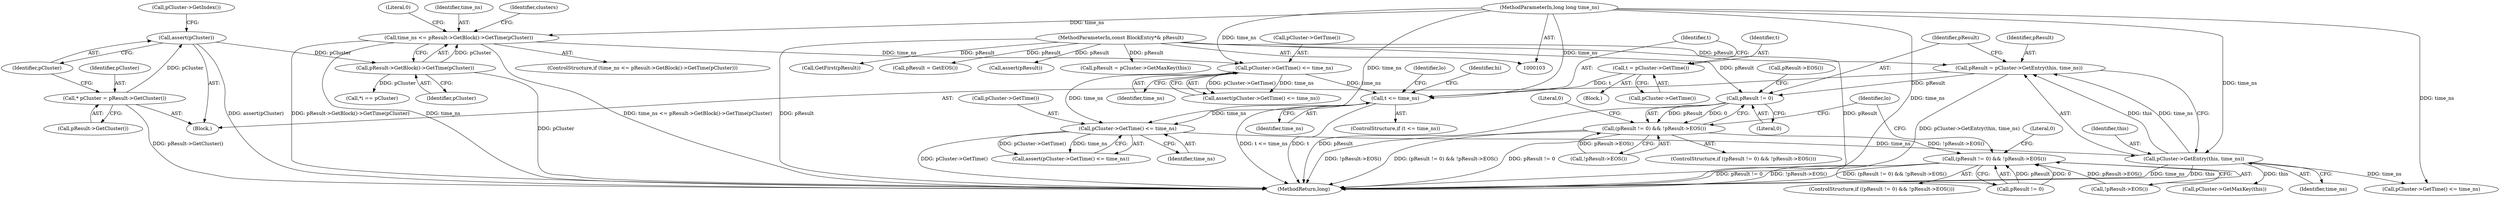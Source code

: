 digraph "0_Android_04839626ed859623901ebd3a5fd483982186b59d_198@pointer" {
"1000264" [label="(Call,pResult != 0)"];
"1000257" [label="(Call,pResult = pCluster->GetEntry(this, time_ns))"];
"1000259" [label="(Call,pCluster->GetEntry(this, time_ns))"];
"1000254" [label="(Call,pCluster->GetTime() <= time_ns)"];
"1000218" [label="(Call,t <= time_ns)"];
"1000214" [label="(Call,t = pCluster->GetTime())"];
"1000169" [label="(Call,pCluster->GetTime() <= time_ns)"];
"1000135" [label="(Call,time_ns <= pResult->GetBlock()->GetTime(pCluster))"];
"1000104" [label="(MethodParameterIn,long long time_ns)"];
"1000137" [label="(Call,pResult->GetBlock()->GetTime(pCluster))"];
"1000128" [label="(Call,assert(pCluster))"];
"1000125" [label="(Call,* pCluster = pResult->GetCluster())"];
"1000105" [label="(MethodParameterIn,const BlockEntry*& pResult)"];
"1000263" [label="(Call,(pResult != 0) && !pResult->EOS())"];
"1000292" [label="(Call,(pResult != 0) && !pResult->EOS())"];
"1000259" [label="(Call,pCluster->GetEntry(this, time_ns))"];
"1000265" [label="(Identifier,pResult)"];
"1000260" [label="(Identifier,this)"];
"1000129" [label="(Identifier,pCluster)"];
"1000299" [label="(Literal,0)"];
"1000140" [label="(Literal,0)"];
"1000268" [label="(Call,pResult->EOS())"];
"1000256" [label="(Identifier,time_ns)"];
"1000254" [label="(Call,pCluster->GetTime() <= time_ns)"];
"1000118" [label="(Call,assert(pResult))"];
"1000214" [label="(Call,t = pCluster->GetTime())"];
"1000273" [label="(Identifier,lo)"];
"1000293" [label="(Call,pResult != 0)"];
"1000263" [label="(Call,(pResult != 0) && !pResult->EOS())"];
"1000127" [label="(Call,pResult->GetCluster())"];
"1000305" [label="(MethodReturn,long)"];
"1000262" [label="(ControlStructure,if ((pResult != 0) && !pResult->EOS()))"];
"1000258" [label="(Identifier,pResult)"];
"1000217" [label="(ControlStructure,if (t <= time_ns))"];
"1000169" [label="(Call,pCluster->GetTime() <= time_ns)"];
"1000220" [label="(Identifier,time_ns)"];
"1000168" [label="(Call,assert(pCluster->GetTime() <= time_ns))"];
"1000128" [label="(Call,assert(pCluster))"];
"1000104" [label="(MethodParameterIn,long long time_ns)"];
"1000287" [label="(Call,pResult = pCluster->GetMaxKey(this))"];
"1000284" [label="(Call,pCluster->GetTime() <= time_ns)"];
"1000270" [label="(Literal,0)"];
"1000170" [label="(Call,pCluster->GetTime())"];
"1000228" [label="(Identifier,hi)"];
"1000135" [label="(Call,time_ns <= pResult->GetBlock()->GetTime(pCluster))"];
"1000134" [label="(ControlStructure,if (time_ns <= pResult->GetBlock()->GetTime(pCluster)))"];
"1000136" [label="(Identifier,time_ns)"];
"1000132" [label="(Call,pCluster->GetIndex())"];
"1000126" [label="(Identifier,pCluster)"];
"1000257" [label="(Call,pResult = pCluster->GetEntry(this, time_ns))"];
"1000189" [label="(Block,)"];
"1000137" [label="(Call,pResult->GetBlock()->GetTime(pCluster))"];
"1000164" [label="(Call,*i == pCluster)"];
"1000267" [label="(Call,!pResult->EOS())"];
"1000216" [label="(Call,pCluster->GetTime())"];
"1000255" [label="(Call,pCluster->GetTime())"];
"1000296" [label="(Call,!pResult->EOS())"];
"1000138" [label="(Identifier,pCluster)"];
"1000125" [label="(Call,* pCluster = pResult->GetCluster())"];
"1000292" [label="(Call,(pResult != 0) && !pResult->EOS())"];
"1000222" [label="(Identifier,lo)"];
"1000105" [label="(MethodParameterIn,const BlockEntry*& pResult)"];
"1000219" [label="(Identifier,t)"];
"1000142" [label="(Identifier,clusters)"];
"1000261" [label="(Identifier,time_ns)"];
"1000253" [label="(Call,assert(pCluster->GetTime() <= time_ns))"];
"1000171" [label="(Identifier,time_ns)"];
"1000218" [label="(Call,t <= time_ns)"];
"1000110" [label="(Call,GetFirst(pResult))"];
"1000264" [label="(Call,pResult != 0)"];
"1000300" [label="(Call,pResult = GetEOS())"];
"1000291" [label="(ControlStructure,if ((pResult != 0) && !pResult->EOS()))"];
"1000106" [label="(Block,)"];
"1000289" [label="(Call,pCluster->GetMaxKey(this))"];
"1000266" [label="(Literal,0)"];
"1000215" [label="(Identifier,t)"];
"1000264" -> "1000263"  [label="AST: "];
"1000264" -> "1000266"  [label="CFG: "];
"1000265" -> "1000264"  [label="AST: "];
"1000266" -> "1000264"  [label="AST: "];
"1000268" -> "1000264"  [label="CFG: "];
"1000263" -> "1000264"  [label="CFG: "];
"1000264" -> "1000305"  [label="DDG: pResult"];
"1000264" -> "1000263"  [label="DDG: pResult"];
"1000264" -> "1000263"  [label="DDG: 0"];
"1000257" -> "1000264"  [label="DDG: pResult"];
"1000105" -> "1000264"  [label="DDG: pResult"];
"1000257" -> "1000106"  [label="AST: "];
"1000257" -> "1000259"  [label="CFG: "];
"1000258" -> "1000257"  [label="AST: "];
"1000259" -> "1000257"  [label="AST: "];
"1000265" -> "1000257"  [label="CFG: "];
"1000257" -> "1000305"  [label="DDG: pCluster->GetEntry(this, time_ns)"];
"1000259" -> "1000257"  [label="DDG: this"];
"1000259" -> "1000257"  [label="DDG: time_ns"];
"1000105" -> "1000257"  [label="DDG: pResult"];
"1000259" -> "1000261"  [label="CFG: "];
"1000260" -> "1000259"  [label="AST: "];
"1000261" -> "1000259"  [label="AST: "];
"1000259" -> "1000305"  [label="DDG: this"];
"1000259" -> "1000305"  [label="DDG: time_ns"];
"1000254" -> "1000259"  [label="DDG: time_ns"];
"1000104" -> "1000259"  [label="DDG: time_ns"];
"1000259" -> "1000284"  [label="DDG: time_ns"];
"1000259" -> "1000289"  [label="DDG: this"];
"1000254" -> "1000253"  [label="AST: "];
"1000254" -> "1000256"  [label="CFG: "];
"1000255" -> "1000254"  [label="AST: "];
"1000256" -> "1000254"  [label="AST: "];
"1000253" -> "1000254"  [label="CFG: "];
"1000254" -> "1000305"  [label="DDG: pCluster->GetTime()"];
"1000254" -> "1000253"  [label="DDG: pCluster->GetTime()"];
"1000254" -> "1000253"  [label="DDG: time_ns"];
"1000218" -> "1000254"  [label="DDG: time_ns"];
"1000169" -> "1000254"  [label="DDG: time_ns"];
"1000104" -> "1000254"  [label="DDG: time_ns"];
"1000218" -> "1000217"  [label="AST: "];
"1000218" -> "1000220"  [label="CFG: "];
"1000219" -> "1000218"  [label="AST: "];
"1000220" -> "1000218"  [label="AST: "];
"1000222" -> "1000218"  [label="CFG: "];
"1000228" -> "1000218"  [label="CFG: "];
"1000218" -> "1000305"  [label="DDG: t"];
"1000218" -> "1000305"  [label="DDG: t <= time_ns"];
"1000214" -> "1000218"  [label="DDG: t"];
"1000169" -> "1000218"  [label="DDG: time_ns"];
"1000104" -> "1000218"  [label="DDG: time_ns"];
"1000214" -> "1000189"  [label="AST: "];
"1000214" -> "1000216"  [label="CFG: "];
"1000215" -> "1000214"  [label="AST: "];
"1000216" -> "1000214"  [label="AST: "];
"1000219" -> "1000214"  [label="CFG: "];
"1000169" -> "1000168"  [label="AST: "];
"1000169" -> "1000171"  [label="CFG: "];
"1000170" -> "1000169"  [label="AST: "];
"1000171" -> "1000169"  [label="AST: "];
"1000168" -> "1000169"  [label="CFG: "];
"1000169" -> "1000168"  [label="DDG: pCluster->GetTime()"];
"1000169" -> "1000168"  [label="DDG: time_ns"];
"1000135" -> "1000169"  [label="DDG: time_ns"];
"1000104" -> "1000169"  [label="DDG: time_ns"];
"1000135" -> "1000134"  [label="AST: "];
"1000135" -> "1000137"  [label="CFG: "];
"1000136" -> "1000135"  [label="AST: "];
"1000137" -> "1000135"  [label="AST: "];
"1000140" -> "1000135"  [label="CFG: "];
"1000142" -> "1000135"  [label="CFG: "];
"1000135" -> "1000305"  [label="DDG: time_ns <= pResult->GetBlock()->GetTime(pCluster)"];
"1000135" -> "1000305"  [label="DDG: time_ns"];
"1000135" -> "1000305"  [label="DDG: pResult->GetBlock()->GetTime(pCluster)"];
"1000104" -> "1000135"  [label="DDG: time_ns"];
"1000137" -> "1000135"  [label="DDG: pCluster"];
"1000104" -> "1000103"  [label="AST: "];
"1000104" -> "1000305"  [label="DDG: time_ns"];
"1000104" -> "1000284"  [label="DDG: time_ns"];
"1000137" -> "1000138"  [label="CFG: "];
"1000138" -> "1000137"  [label="AST: "];
"1000137" -> "1000305"  [label="DDG: pCluster"];
"1000128" -> "1000137"  [label="DDG: pCluster"];
"1000137" -> "1000164"  [label="DDG: pCluster"];
"1000128" -> "1000106"  [label="AST: "];
"1000128" -> "1000129"  [label="CFG: "];
"1000129" -> "1000128"  [label="AST: "];
"1000132" -> "1000128"  [label="CFG: "];
"1000128" -> "1000305"  [label="DDG: assert(pCluster)"];
"1000125" -> "1000128"  [label="DDG: pCluster"];
"1000125" -> "1000106"  [label="AST: "];
"1000125" -> "1000127"  [label="CFG: "];
"1000126" -> "1000125"  [label="AST: "];
"1000127" -> "1000125"  [label="AST: "];
"1000129" -> "1000125"  [label="CFG: "];
"1000125" -> "1000305"  [label="DDG: pResult->GetCluster()"];
"1000105" -> "1000103"  [label="AST: "];
"1000105" -> "1000305"  [label="DDG: pResult"];
"1000105" -> "1000110"  [label="DDG: pResult"];
"1000105" -> "1000118"  [label="DDG: pResult"];
"1000105" -> "1000287"  [label="DDG: pResult"];
"1000105" -> "1000293"  [label="DDG: pResult"];
"1000105" -> "1000300"  [label="DDG: pResult"];
"1000263" -> "1000262"  [label="AST: "];
"1000263" -> "1000267"  [label="CFG: "];
"1000267" -> "1000263"  [label="AST: "];
"1000270" -> "1000263"  [label="CFG: "];
"1000273" -> "1000263"  [label="CFG: "];
"1000263" -> "1000305"  [label="DDG: !pResult->EOS()"];
"1000263" -> "1000305"  [label="DDG: (pResult != 0) && !pResult->EOS()"];
"1000263" -> "1000305"  [label="DDG: pResult != 0"];
"1000267" -> "1000263"  [label="DDG: pResult->EOS()"];
"1000263" -> "1000292"  [label="DDG: !pResult->EOS()"];
"1000292" -> "1000291"  [label="AST: "];
"1000292" -> "1000293"  [label="CFG: "];
"1000292" -> "1000296"  [label="CFG: "];
"1000293" -> "1000292"  [label="AST: "];
"1000296" -> "1000292"  [label="AST: "];
"1000273" -> "1000292"  [label="CFG: "];
"1000299" -> "1000292"  [label="CFG: "];
"1000292" -> "1000305"  [label="DDG: (pResult != 0) && !pResult->EOS()"];
"1000292" -> "1000305"  [label="DDG: pResult != 0"];
"1000292" -> "1000305"  [label="DDG: !pResult->EOS()"];
"1000293" -> "1000292"  [label="DDG: pResult"];
"1000293" -> "1000292"  [label="DDG: 0"];
"1000296" -> "1000292"  [label="DDG: pResult->EOS()"];
}
